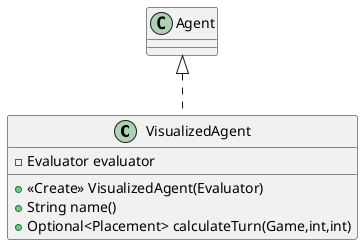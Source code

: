 @startuml
class VisualizedAgent {
- Evaluator evaluator
+ <<Create>> VisualizedAgent(Evaluator)
+ String name()
+ Optional<Placement> calculateTurn(Game,int,int)
}


Agent <|.. VisualizedAgent
@enduml